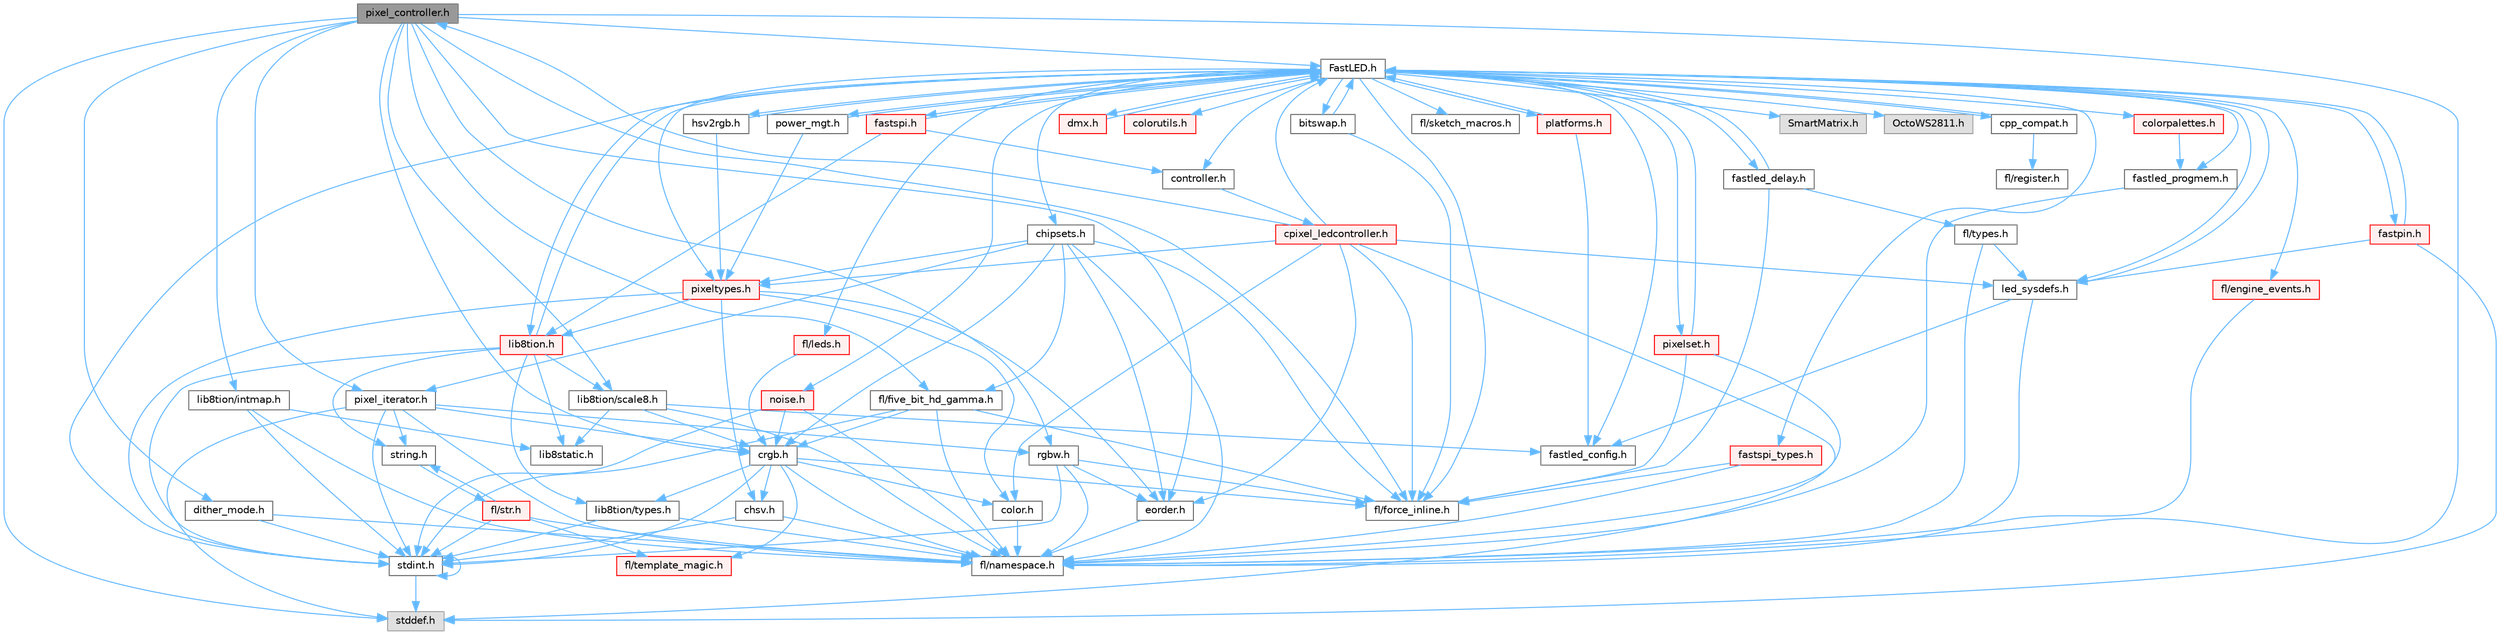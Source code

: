 digraph "pixel_controller.h"
{
 // INTERACTIVE_SVG=YES
 // LATEX_PDF_SIZE
  bgcolor="transparent";
  edge [fontname=Helvetica,fontsize=10,labelfontname=Helvetica,labelfontsize=10];
  node [fontname=Helvetica,fontsize=10,shape=box,height=0.2,width=0.4];
  Node1 [id="Node000001",label="pixel_controller.h",height=0.2,width=0.4,color="gray40", fillcolor="grey60", style="filled", fontcolor="black",tooltip="Low level pixel data writing class."];
  Node1 -> Node2 [id="edge1_Node000001_Node000002",color="steelblue1",style="solid",tooltip=" "];
  Node2 [id="Node000002",label="stddef.h",height=0.2,width=0.4,color="grey60", fillcolor="#E0E0E0", style="filled",tooltip=" "];
  Node1 -> Node3 [id="edge2_Node000001_Node000003",color="steelblue1",style="solid",tooltip=" "];
  Node3 [id="Node000003",label="lib8tion/intmap.h",height=0.2,width=0.4,color="grey40", fillcolor="white", style="filled",URL="$d8/d54/intmap_8h.html",tooltip="Defines integer mapping functions."];
  Node3 -> Node4 [id="edge3_Node000003_Node000004",color="steelblue1",style="solid",tooltip=" "];
  Node4 [id="Node000004",label="fl/namespace.h",height=0.2,width=0.4,color="grey40", fillcolor="white", style="filled",URL="$df/d2a/namespace_8h.html",tooltip="Implements the FastLED namespace macros."];
  Node3 -> Node5 [id="edge4_Node000003_Node000005",color="steelblue1",style="solid",tooltip=" "];
  Node5 [id="Node000005",label="lib8static.h",height=0.2,width=0.4,color="grey40", fillcolor="white", style="filled",URL="$d4/d7a/lib8static_8h.html",tooltip="Defines static inlining macros for lib8tion functions."];
  Node3 -> Node6 [id="edge5_Node000003_Node000006",color="steelblue1",style="solid",tooltip=" "];
  Node6 [id="Node000006",label="stdint.h",height=0.2,width=0.4,color="grey40", fillcolor="white", style="filled",URL="$df/dd8/stdint_8h.html",tooltip=" "];
  Node6 -> Node2 [id="edge6_Node000006_Node000002",color="steelblue1",style="solid",tooltip=" "];
  Node6 -> Node6 [id="edge7_Node000006_Node000006",color="steelblue1",style="solid",tooltip=" "];
  Node1 -> Node7 [id="edge8_Node000001_Node000007",color="steelblue1",style="solid",tooltip=" "];
  Node7 [id="Node000007",label="rgbw.h",height=0.2,width=0.4,color="grey40", fillcolor="white", style="filled",URL="$d7/dbb/rgbw_8h.html",tooltip="Functions for red, green, blue, white (RGBW) output."];
  Node7 -> Node6 [id="edge9_Node000007_Node000006",color="steelblue1",style="solid",tooltip=" "];
  Node7 -> Node8 [id="edge10_Node000007_Node000008",color="steelblue1",style="solid",tooltip=" "];
  Node8 [id="Node000008",label="fl/force_inline.h",height=0.2,width=0.4,color="grey40", fillcolor="white", style="filled",URL="$d4/d64/force__inline_8h.html",tooltip=" "];
  Node7 -> Node4 [id="edge11_Node000007_Node000004",color="steelblue1",style="solid",tooltip=" "];
  Node7 -> Node9 [id="edge12_Node000007_Node000009",color="steelblue1",style="solid",tooltip=" "];
  Node9 [id="Node000009",label="eorder.h",height=0.2,width=0.4,color="grey40", fillcolor="white", style="filled",URL="$db/d07/eorder_8h.html",tooltip="Defines color channel ordering enumerations."];
  Node9 -> Node4 [id="edge13_Node000009_Node000004",color="steelblue1",style="solid",tooltip=" "];
  Node1 -> Node10 [id="edge14_Node000001_Node000010",color="steelblue1",style="solid",tooltip=" "];
  Node10 [id="Node000010",label="fl/five_bit_hd_gamma.h",height=0.2,width=0.4,color="grey40", fillcolor="white", style="filled",URL="$dc/d44/five__bit__hd__gamma_8h.html",tooltip="Declares functions for five-bit gamma correction."];
  Node10 -> Node6 [id="edge15_Node000010_Node000006",color="steelblue1",style="solid",tooltip=" "];
  Node10 -> Node11 [id="edge16_Node000010_Node000011",color="steelblue1",style="solid",tooltip=" "];
  Node11 [id="Node000011",label="crgb.h",height=0.2,width=0.4,color="grey40", fillcolor="white", style="filled",URL="$db/dd1/crgb_8h.html",tooltip="Defines the red, green, and blue (RGB) pixel struct."];
  Node11 -> Node6 [id="edge17_Node000011_Node000006",color="steelblue1",style="solid",tooltip=" "];
  Node11 -> Node12 [id="edge18_Node000011_Node000012",color="steelblue1",style="solid",tooltip=" "];
  Node12 [id="Node000012",label="chsv.h",height=0.2,width=0.4,color="grey40", fillcolor="white", style="filled",URL="$d8/dd0/chsv_8h.html",tooltip="Defines the hue, saturation, and value (HSV) pixel struct."];
  Node12 -> Node6 [id="edge19_Node000012_Node000006",color="steelblue1",style="solid",tooltip=" "];
  Node12 -> Node4 [id="edge20_Node000012_Node000004",color="steelblue1",style="solid",tooltip=" "];
  Node11 -> Node4 [id="edge21_Node000011_Node000004",color="steelblue1",style="solid",tooltip=" "];
  Node11 -> Node13 [id="edge22_Node000011_Node000013",color="steelblue1",style="solid",tooltip=" "];
  Node13 [id="Node000013",label="color.h",height=0.2,width=0.4,color="grey40", fillcolor="white", style="filled",URL="$d2/d6b/src_2color_8h.html",tooltip="Contains definitions for color correction and temperature."];
  Node13 -> Node4 [id="edge23_Node000013_Node000004",color="steelblue1",style="solid",tooltip=" "];
  Node11 -> Node14 [id="edge24_Node000011_Node000014",color="steelblue1",style="solid",tooltip=" "];
  Node14 [id="Node000014",label="lib8tion/types.h",height=0.2,width=0.4,color="grey40", fillcolor="white", style="filled",URL="$d9/ddf/lib8tion_2types_8h.html",tooltip="Defines fractional types used for lib8tion functions."];
  Node14 -> Node6 [id="edge25_Node000014_Node000006",color="steelblue1",style="solid",tooltip=" "];
  Node14 -> Node4 [id="edge26_Node000014_Node000004",color="steelblue1",style="solid",tooltip=" "];
  Node11 -> Node8 [id="edge27_Node000011_Node000008",color="steelblue1",style="solid",tooltip=" "];
  Node11 -> Node15 [id="edge28_Node000011_Node000015",color="steelblue1",style="solid",tooltip=" "];
  Node15 [id="Node000015",label="fl/template_magic.h",height=0.2,width=0.4,color="red", fillcolor="#FFF0F0", style="filled",URL="$d8/d0c/template__magic_8h.html",tooltip=" "];
  Node10 -> Node8 [id="edge29_Node000010_Node000008",color="steelblue1",style="solid",tooltip=" "];
  Node10 -> Node4 [id="edge30_Node000010_Node000004",color="steelblue1",style="solid",tooltip=" "];
  Node1 -> Node8 [id="edge31_Node000001_Node000008",color="steelblue1",style="solid",tooltip=" "];
  Node1 -> Node17 [id="edge32_Node000001_Node000017",color="steelblue1",style="solid",tooltip=" "];
  Node17 [id="Node000017",label="lib8tion/scale8.h",height=0.2,width=0.4,color="grey40", fillcolor="white", style="filled",URL="$db/d91/scale8_8h.html",tooltip="Fast, efficient 8-bit scaling functions specifically designed for high-performance LED programming."];
  Node17 -> Node5 [id="edge33_Node000017_Node000005",color="steelblue1",style="solid",tooltip=" "];
  Node17 -> Node11 [id="edge34_Node000017_Node000011",color="steelblue1",style="solid",tooltip=" "];
  Node17 -> Node4 [id="edge35_Node000017_Node000004",color="steelblue1",style="solid",tooltip=" "];
  Node17 -> Node18 [id="edge36_Node000017_Node000018",color="steelblue1",style="solid",tooltip=" "];
  Node18 [id="Node000018",label="fastled_config.h",height=0.2,width=0.4,color="grey40", fillcolor="white", style="filled",URL="$d5/d11/fastled__config_8h.html",tooltip="Contains definitions that can be used to configure FastLED at compile time."];
  Node1 -> Node4 [id="edge37_Node000001_Node000004",color="steelblue1",style="solid",tooltip=" "];
  Node1 -> Node9 [id="edge38_Node000001_Node000009",color="steelblue1",style="solid",tooltip=" "];
  Node1 -> Node19 [id="edge39_Node000001_Node000019",color="steelblue1",style="solid",tooltip=" "];
  Node19 [id="Node000019",label="dither_mode.h",height=0.2,width=0.4,color="grey40", fillcolor="white", style="filled",URL="$d8/d90/dither__mode_8h.html",tooltip="Declares dithering options and types."];
  Node19 -> Node6 [id="edge40_Node000019_Node000006",color="steelblue1",style="solid",tooltip=" "];
  Node19 -> Node4 [id="edge41_Node000019_Node000004",color="steelblue1",style="solid",tooltip=" "];
  Node1 -> Node20 [id="edge42_Node000001_Node000020",color="steelblue1",style="solid",tooltip=" "];
  Node20 [id="Node000020",label="pixel_iterator.h",height=0.2,width=0.4,color="grey40", fillcolor="white", style="filled",URL="$d8/d6c/pixel__iterator_8h.html",tooltip="Non-templated low level pixel data writing class."];
  Node20 -> Node2 [id="edge43_Node000020_Node000002",color="steelblue1",style="solid",tooltip=" "];
  Node20 -> Node6 [id="edge44_Node000020_Node000006",color="steelblue1",style="solid",tooltip=" "];
  Node20 -> Node21 [id="edge45_Node000020_Node000021",color="steelblue1",style="solid",tooltip=" "];
  Node21 [id="Node000021",label="string.h",height=0.2,width=0.4,color="grey40", fillcolor="white", style="filled",URL="$da/d66/string_8h.html",tooltip=" "];
  Node21 -> Node22 [id="edge46_Node000021_Node000022",color="steelblue1",style="solid",tooltip=" "];
  Node22 [id="Node000022",label="fl/str.h",height=0.2,width=0.4,color="red", fillcolor="#FFF0F0", style="filled",URL="$d1/d93/str_8h.html",tooltip=" "];
  Node22 -> Node6 [id="edge47_Node000022_Node000006",color="steelblue1",style="solid",tooltip=" "];
  Node22 -> Node21 [id="edge48_Node000022_Node000021",color="steelblue1",style="solid",tooltip=" "];
  Node22 -> Node4 [id="edge49_Node000022_Node000004",color="steelblue1",style="solid",tooltip=" "];
  Node22 -> Node15 [id="edge50_Node000022_Node000015",color="steelblue1",style="solid",tooltip=" "];
  Node20 -> Node4 [id="edge51_Node000020_Node000004",color="steelblue1",style="solid",tooltip=" "];
  Node20 -> Node7 [id="edge52_Node000020_Node000007",color="steelblue1",style="solid",tooltip=" "];
  Node20 -> Node11 [id="edge53_Node000020_Node000011",color="steelblue1",style="solid",tooltip=" "];
  Node1 -> Node11 [id="edge54_Node000001_Node000011",color="steelblue1",style="solid",tooltip=" "];
  Node1 -> Node38 [id="edge55_Node000001_Node000038",color="steelblue1",style="solid",tooltip=" "];
  Node38 [id="Node000038",label="FastLED.h",height=0.2,width=0.4,color="grey40", fillcolor="white", style="filled",URL="$db/d97/_fast_l_e_d_8h.html",tooltip="central include file for FastLED, defines the CFastLED class/object"];
  Node38 -> Node6 [id="edge56_Node000038_Node000006",color="steelblue1",style="solid",tooltip=" "];
  Node38 -> Node39 [id="edge57_Node000038_Node000039",color="steelblue1",style="solid",tooltip=" "];
  Node39 [id="Node000039",label="SmartMatrix.h",height=0.2,width=0.4,color="grey60", fillcolor="#E0E0E0", style="filled",tooltip=" "];
  Node38 -> Node40 [id="edge58_Node000038_Node000040",color="steelblue1",style="solid",tooltip=" "];
  Node40 [id="Node000040",label="OctoWS2811.h",height=0.2,width=0.4,color="grey60", fillcolor="#E0E0E0", style="filled",tooltip=" "];
  Node38 -> Node8 [id="edge59_Node000038_Node000008",color="steelblue1",style="solid",tooltip=" "];
  Node38 -> Node41 [id="edge60_Node000038_Node000041",color="steelblue1",style="solid",tooltip=" "];
  Node41 [id="Node000041",label="cpp_compat.h",height=0.2,width=0.4,color="grey40", fillcolor="white", style="filled",URL="$d9/d13/cpp__compat_8h.html",tooltip="Compatibility functions based on C++ version."];
  Node41 -> Node38 [id="edge61_Node000041_Node000038",color="steelblue1",style="solid",tooltip=" "];
  Node41 -> Node42 [id="edge62_Node000041_Node000042",color="steelblue1",style="solid",tooltip=" "];
  Node42 [id="Node000042",label="fl/register.h",height=0.2,width=0.4,color="grey40", fillcolor="white", style="filled",URL="$df/d80/register_8h.html",tooltip=" "];
  Node38 -> Node18 [id="edge63_Node000038_Node000018",color="steelblue1",style="solid",tooltip=" "];
  Node38 -> Node43 [id="edge64_Node000038_Node000043",color="steelblue1",style="solid",tooltip=" "];
  Node43 [id="Node000043",label="led_sysdefs.h",height=0.2,width=0.4,color="grey40", fillcolor="white", style="filled",URL="$d9/d3e/led__sysdefs_8h.html",tooltip="Determines which platform system definitions to include."];
  Node43 -> Node38 [id="edge65_Node000043_Node000038",color="steelblue1",style="solid",tooltip=" "];
  Node43 -> Node18 [id="edge66_Node000043_Node000018",color="steelblue1",style="solid",tooltip=" "];
  Node43 -> Node4 [id="edge67_Node000043_Node000004",color="steelblue1",style="solid",tooltip=" "];
  Node38 -> Node44 [id="edge68_Node000038_Node000044",color="steelblue1",style="solid",tooltip=" "];
  Node44 [id="Node000044",label="fastled_delay.h",height=0.2,width=0.4,color="grey40", fillcolor="white", style="filled",URL="$d0/da8/fastled__delay_8h.html",tooltip="Utility functions and classes for managing delay cycles."];
  Node44 -> Node38 [id="edge69_Node000044_Node000038",color="steelblue1",style="solid",tooltip=" "];
  Node44 -> Node45 [id="edge70_Node000044_Node000045",color="steelblue1",style="solid",tooltip=" "];
  Node45 [id="Node000045",label="fl/types.h",height=0.2,width=0.4,color="grey40", fillcolor="white", style="filled",URL="$d7/da1/fl_2types_8h.html",tooltip=" "];
  Node45 -> Node4 [id="edge71_Node000045_Node000004",color="steelblue1",style="solid",tooltip=" "];
  Node45 -> Node43 [id="edge72_Node000045_Node000043",color="steelblue1",style="solid",tooltip=" "];
  Node44 -> Node8 [id="edge73_Node000044_Node000008",color="steelblue1",style="solid",tooltip=" "];
  Node38 -> Node46 [id="edge74_Node000038_Node000046",color="steelblue1",style="solid",tooltip=" "];
  Node46 [id="Node000046",label="bitswap.h",height=0.2,width=0.4,color="grey40", fillcolor="white", style="filled",URL="$de/ded/bitswap_8h.html",tooltip="Functions for doing a rotation of bits/bytes used by parallel output."];
  Node46 -> Node38 [id="edge75_Node000046_Node000038",color="steelblue1",style="solid",tooltip=" "];
  Node46 -> Node8 [id="edge76_Node000046_Node000008",color="steelblue1",style="solid",tooltip=" "];
  Node38 -> Node47 [id="edge77_Node000038_Node000047",color="steelblue1",style="solid",tooltip=" "];
  Node47 [id="Node000047",label="controller.h",height=0.2,width=0.4,color="grey40", fillcolor="white", style="filled",URL="$d2/dd9/controller_8h.html",tooltip="deprecated: base definitions used by led controllers for writing out led data"];
  Node47 -> Node48 [id="edge78_Node000047_Node000048",color="steelblue1",style="solid",tooltip=" "];
  Node48 [id="Node000048",label="cpixel_ledcontroller.h",height=0.2,width=0.4,color="red", fillcolor="#FFF0F0", style="filled",URL="$d9/d57/cpixel__ledcontroller_8h.html",tooltip="defines the templated version of the CLEDController class"];
  Node48 -> Node2 [id="edge79_Node000048_Node000002",color="steelblue1",style="solid",tooltip=" "];
  Node48 -> Node38 [id="edge80_Node000048_Node000038",color="steelblue1",style="solid",tooltip=" "];
  Node48 -> Node43 [id="edge81_Node000048_Node000043",color="steelblue1",style="solid",tooltip=" "];
  Node48 -> Node49 [id="edge82_Node000048_Node000049",color="steelblue1",style="solid",tooltip=" "];
  Node49 [id="Node000049",label="pixeltypes.h",height=0.2,width=0.4,color="red", fillcolor="#FFF0F0", style="filled",URL="$d2/dba/pixeltypes_8h.html",tooltip="Includes defintions for RGB and HSV pixels."];
  Node49 -> Node6 [id="edge83_Node000049_Node000006",color="steelblue1",style="solid",tooltip=" "];
  Node49 -> Node50 [id="edge84_Node000049_Node000050",color="steelblue1",style="solid",tooltip=" "];
  Node50 [id="Node000050",label="lib8tion.h",height=0.2,width=0.4,color="red", fillcolor="#FFF0F0", style="filled",URL="$df/da5/lib8tion_8h.html",tooltip="Fast, efficient 8-bit math functions specifically designed for high-performance LED programming."];
  Node50 -> Node38 [id="edge85_Node000050_Node000038",color="steelblue1",style="solid",tooltip=" "];
  Node50 -> Node14 [id="edge86_Node000050_Node000014",color="steelblue1",style="solid",tooltip=" "];
  Node50 -> Node6 [id="edge87_Node000050_Node000006",color="steelblue1",style="solid",tooltip=" "];
  Node50 -> Node5 [id="edge88_Node000050_Node000005",color="steelblue1",style="solid",tooltip=" "];
  Node50 -> Node21 [id="edge89_Node000050_Node000021",color="steelblue1",style="solid",tooltip=" "];
  Node50 -> Node17 [id="edge90_Node000050_Node000017",color="steelblue1",style="solid",tooltip=" "];
  Node49 -> Node13 [id="edge91_Node000049_Node000013",color="steelblue1",style="solid",tooltip=" "];
  Node49 -> Node9 [id="edge92_Node000049_Node000009",color="steelblue1",style="solid",tooltip=" "];
  Node49 -> Node12 [id="edge93_Node000049_Node000012",color="steelblue1",style="solid",tooltip=" "];
  Node48 -> Node13 [id="edge94_Node000048_Node000013",color="steelblue1",style="solid",tooltip=" "];
  Node48 -> Node9 [id="edge95_Node000048_Node000009",color="steelblue1",style="solid",tooltip=" "];
  Node48 -> Node8 [id="edge96_Node000048_Node000008",color="steelblue1",style="solid",tooltip=" "];
  Node48 -> Node1 [id="edge97_Node000048_Node000001",color="steelblue1",style="solid",tooltip=" "];
  Node38 -> Node69 [id="edge98_Node000038_Node000069",color="steelblue1",style="solid",tooltip=" "];
  Node69 [id="Node000069",label="fastpin.h",height=0.2,width=0.4,color="red", fillcolor="#FFF0F0", style="filled",URL="$db/d65/fastpin_8h.html",tooltip="Class base definitions for defining fast pin access."];
  Node69 -> Node38 [id="edge99_Node000069_Node000038",color="steelblue1",style="solid",tooltip=" "];
  Node69 -> Node43 [id="edge100_Node000069_Node000043",color="steelblue1",style="solid",tooltip=" "];
  Node69 -> Node2 [id="edge101_Node000069_Node000002",color="steelblue1",style="solid",tooltip=" "];
  Node38 -> Node70 [id="edge102_Node000038_Node000070",color="steelblue1",style="solid",tooltip=" "];
  Node70 [id="Node000070",label="fastspi_types.h",height=0.2,width=0.4,color="red", fillcolor="#FFF0F0", style="filled",URL="$d2/ddb/fastspi__types_8h.html",tooltip="Data types and constants used by SPI interfaces."];
  Node70 -> Node8 [id="edge103_Node000070_Node000008",color="steelblue1",style="solid",tooltip=" "];
  Node70 -> Node4 [id="edge104_Node000070_Node000004",color="steelblue1",style="solid",tooltip=" "];
  Node38 -> Node71 [id="edge105_Node000038_Node000071",color="steelblue1",style="solid",tooltip=" "];
  Node71 [id="Node000071",label="dmx.h",height=0.2,width=0.4,color="red", fillcolor="#FFF0F0", style="filled",URL="$d3/de1/dmx_8h.html",tooltip="Defines the DMX512-based LED controllers."];
  Node71 -> Node38 [id="edge106_Node000071_Node000038",color="steelblue1",style="solid",tooltip=" "];
  Node38 -> Node74 [id="edge107_Node000038_Node000074",color="steelblue1",style="solid",tooltip=" "];
  Node74 [id="Node000074",label="platforms.h",height=0.2,width=0.4,color="red", fillcolor="#FFF0F0", style="filled",URL="$da/dc9/platforms_8h.html",tooltip="Determines which platforms headers to include."];
  Node74 -> Node38 [id="edge108_Node000074_Node000038",color="steelblue1",style="solid",tooltip=" "];
  Node74 -> Node18 [id="edge109_Node000074_Node000018",color="steelblue1",style="solid",tooltip=" "];
  Node38 -> Node76 [id="edge110_Node000038_Node000076",color="steelblue1",style="solid",tooltip=" "];
  Node76 [id="Node000076",label="fastled_progmem.h",height=0.2,width=0.4,color="grey40", fillcolor="white", style="filled",URL="$df/dab/fastled__progmem_8h.html",tooltip="Wrapper definitions to allow seamless use of PROGMEM in environments that have it."];
  Node76 -> Node4 [id="edge111_Node000076_Node000004",color="steelblue1",style="solid",tooltip=" "];
  Node38 -> Node50 [id="edge112_Node000038_Node000050",color="steelblue1",style="solid",tooltip=" "];
  Node38 -> Node49 [id="edge113_Node000038_Node000049",color="steelblue1",style="solid",tooltip=" "];
  Node38 -> Node77 [id="edge114_Node000038_Node000077",color="steelblue1",style="solid",tooltip=" "];
  Node77 [id="Node000077",label="hsv2rgb.h",height=0.2,width=0.4,color="grey40", fillcolor="white", style="filled",URL="$de/d9a/hsv2rgb_8h.html",tooltip="Functions to convert from the HSV colorspace to the RGB colorspace."];
  Node77 -> Node38 [id="edge115_Node000077_Node000038",color="steelblue1",style="solid",tooltip=" "];
  Node77 -> Node49 [id="edge116_Node000077_Node000049",color="steelblue1",style="solid",tooltip=" "];
  Node38 -> Node78 [id="edge117_Node000038_Node000078",color="steelblue1",style="solid",tooltip=" "];
  Node78 [id="Node000078",label="colorutils.h",height=0.2,width=0.4,color="red", fillcolor="#FFF0F0", style="filled",URL="$d1/dfb/colorutils_8h.html",tooltip=" "];
  Node38 -> Node83 [id="edge118_Node000038_Node000083",color="steelblue1",style="solid",tooltip=" "];
  Node83 [id="Node000083",label="pixelset.h",height=0.2,width=0.4,color="red", fillcolor="#FFF0F0", style="filled",URL="$d4/d46/pixelset_8h.html",tooltip="Declares classes for managing logical groups of LEDs."];
  Node83 -> Node8 [id="edge119_Node000083_Node000008",color="steelblue1",style="solid",tooltip=" "];
  Node83 -> Node4 [id="edge120_Node000083_Node000004",color="steelblue1",style="solid",tooltip=" "];
  Node83 -> Node38 [id="edge121_Node000083_Node000038",color="steelblue1",style="solid",tooltip=" "];
  Node38 -> Node84 [id="edge122_Node000038_Node000084",color="steelblue1",style="solid",tooltip=" "];
  Node84 [id="Node000084",label="colorpalettes.h",height=0.2,width=0.4,color="red", fillcolor="#FFF0F0", style="filled",URL="$dc/dcc/colorpalettes_8h.html",tooltip="Declarations for the predefined color palettes supplied by FastLED."];
  Node84 -> Node76 [id="edge123_Node000084_Node000076",color="steelblue1",style="solid",tooltip=" "];
  Node38 -> Node85 [id="edge124_Node000038_Node000085",color="steelblue1",style="solid",tooltip=" "];
  Node85 [id="Node000085",label="noise.h",height=0.2,width=0.4,color="red", fillcolor="#FFF0F0", style="filled",URL="$d1/d31/noise_8h.html",tooltip="Functions to generate and fill arrays with noise."];
  Node85 -> Node6 [id="edge125_Node000085_Node000006",color="steelblue1",style="solid",tooltip=" "];
  Node85 -> Node11 [id="edge126_Node000085_Node000011",color="steelblue1",style="solid",tooltip=" "];
  Node85 -> Node4 [id="edge127_Node000085_Node000004",color="steelblue1",style="solid",tooltip=" "];
  Node38 -> Node86 [id="edge128_Node000038_Node000086",color="steelblue1",style="solid",tooltip=" "];
  Node86 [id="Node000086",label="power_mgt.h",height=0.2,width=0.4,color="grey40", fillcolor="white", style="filled",URL="$dc/d5b/power__mgt_8h.html",tooltip="Functions to limit the power used by FastLED."];
  Node86 -> Node38 [id="edge129_Node000086_Node000038",color="steelblue1",style="solid",tooltip=" "];
  Node86 -> Node49 [id="edge130_Node000086_Node000049",color="steelblue1",style="solid",tooltip=" "];
  Node38 -> Node87 [id="edge131_Node000038_Node000087",color="steelblue1",style="solid",tooltip=" "];
  Node87 [id="Node000087",label="fastspi.h",height=0.2,width=0.4,color="red", fillcolor="#FFF0F0", style="filled",URL="$d6/ddc/fastspi_8h.html",tooltip="Serial peripheral interface (SPI) definitions per platform."];
  Node87 -> Node38 [id="edge132_Node000087_Node000038",color="steelblue1",style="solid",tooltip=" "];
  Node87 -> Node47 [id="edge133_Node000087_Node000047",color="steelblue1",style="solid",tooltip=" "];
  Node87 -> Node50 [id="edge134_Node000087_Node000050",color="steelblue1",style="solid",tooltip=" "];
  Node38 -> Node89 [id="edge135_Node000038_Node000089",color="steelblue1",style="solid",tooltip=" "];
  Node89 [id="Node000089",label="chipsets.h",height=0.2,width=0.4,color="grey40", fillcolor="white", style="filled",URL="$db/d66/chipsets_8h.html",tooltip="Contains the bulk of the definitions for the various LED chipsets supported."];
  Node89 -> Node49 [id="edge136_Node000089_Node000049",color="steelblue1",style="solid",tooltip=" "];
  Node89 -> Node10 [id="edge137_Node000089_Node000010",color="steelblue1",style="solid",tooltip=" "];
  Node89 -> Node8 [id="edge138_Node000089_Node000008",color="steelblue1",style="solid",tooltip=" "];
  Node89 -> Node20 [id="edge139_Node000089_Node000020",color="steelblue1",style="solid",tooltip=" "];
  Node89 -> Node11 [id="edge140_Node000089_Node000011",color="steelblue1",style="solid",tooltip=" "];
  Node89 -> Node9 [id="edge141_Node000089_Node000009",color="steelblue1",style="solid",tooltip=" "];
  Node89 -> Node4 [id="edge142_Node000089_Node000004",color="steelblue1",style="solid",tooltip=" "];
  Node38 -> Node58 [id="edge143_Node000038_Node000058",color="steelblue1",style="solid",tooltip=" "];
  Node58 [id="Node000058",label="fl/engine_events.h",height=0.2,width=0.4,color="red", fillcolor="#FFF0F0", style="filled",URL="$db/dc0/engine__events_8h.html",tooltip=" "];
  Node58 -> Node4 [id="edge144_Node000058_Node000004",color="steelblue1",style="solid",tooltip=" "];
  Node38 -> Node90 [id="edge145_Node000038_Node000090",color="steelblue1",style="solid",tooltip=" "];
  Node90 [id="Node000090",label="fl/leds.h",height=0.2,width=0.4,color="red", fillcolor="#FFF0F0", style="filled",URL="$da/d78/leds_8h.html",tooltip=" "];
  Node90 -> Node11 [id="edge146_Node000090_Node000011",color="steelblue1",style="solid",tooltip=" "];
  Node38 -> Node91 [id="edge147_Node000038_Node000091",color="steelblue1",style="solid",tooltip=" "];
  Node91 [id="Node000091",label="fl/sketch_macros.h",height=0.2,width=0.4,color="grey40", fillcolor="white", style="filled",URL="$d1/dbc/sketch__macros_8h.html",tooltip=" "];
}
